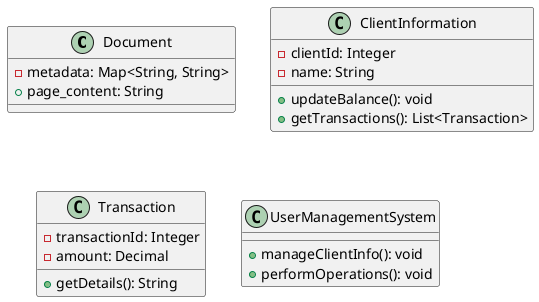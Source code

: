 @startuml
class Document {
  - metadata: Map<String, String>
  + page_content: String
}

class ClientInformation {
  - clientId: Integer
  - name: String
  + updateBalance(): void
  + getTransactions(): List<Transaction>
}

class Transaction {
  - transactionId: Integer
  - amount: Decimal
  + getDetails(): String
}

class UserManagementSystem {
  + manageClientInfo(): void
  + performOperations(): void
}

@enduml
